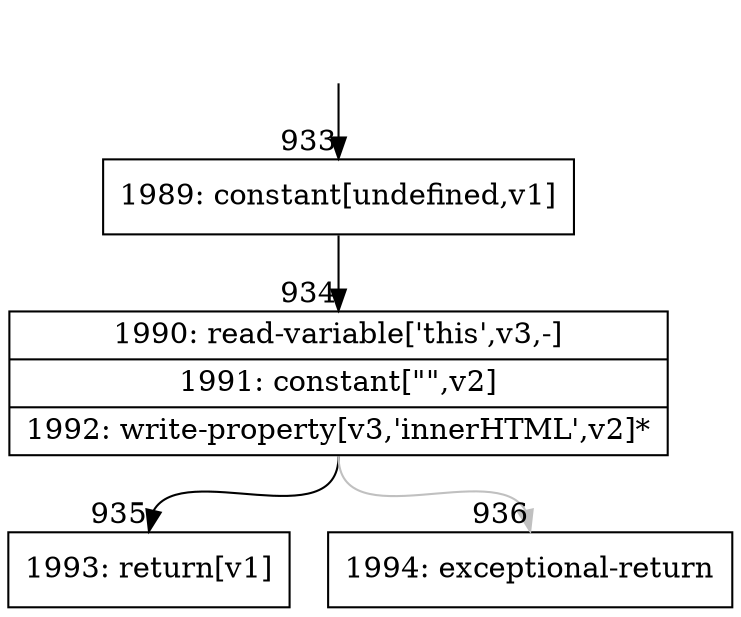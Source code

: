 digraph {
rankdir="TD"
BB_entry89[shape=none,label=""];
BB_entry89 -> BB933 [tailport=s, headport=n, headlabel="    933"]
BB933 [shape=record label="{1989: constant[undefined,v1]}" ] 
BB933 -> BB934 [tailport=s, headport=n, headlabel="      934"]
BB934 [shape=record label="{1990: read-variable['this',v3,-]|1991: constant[\"\",v2]|1992: write-property[v3,'innerHTML',v2]*}" ] 
BB934 -> BB935 [tailport=s, headport=n, headlabel="      935"]
BB934 -> BB936 [tailport=s, headport=n, color=gray, headlabel="      936"]
BB935 [shape=record label="{1993: return[v1]}" ] 
BB936 [shape=record label="{1994: exceptional-return}" ] 
//#$~ 523
}
